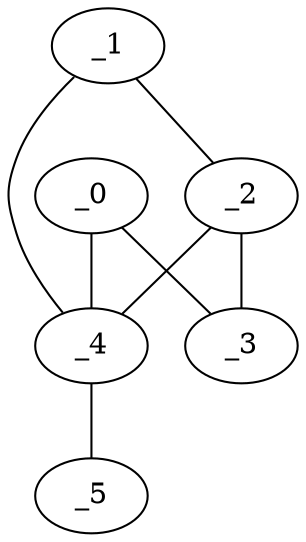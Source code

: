graph EP1_0076 {
	_0	 [x="2.27166",
		y="2.29263"];
	_3	 [x="1.34535",
		y="3.23258"];
	_0 -- _3;
	_4	 [x="0.544518",
		y="1.6221"];
	_0 -- _4;
	_1	 [x="2.05562",
		y="0.700221"];
	_2	 [x="1.02095",
		y="0.961256"];
	_1 -- _2;
	_1 -- _4;
	_2 -- _3;
	_2 -- _4;
	_5	 [x="2.45837",
		y="1.42251"];
	_4 -- _5;
}
